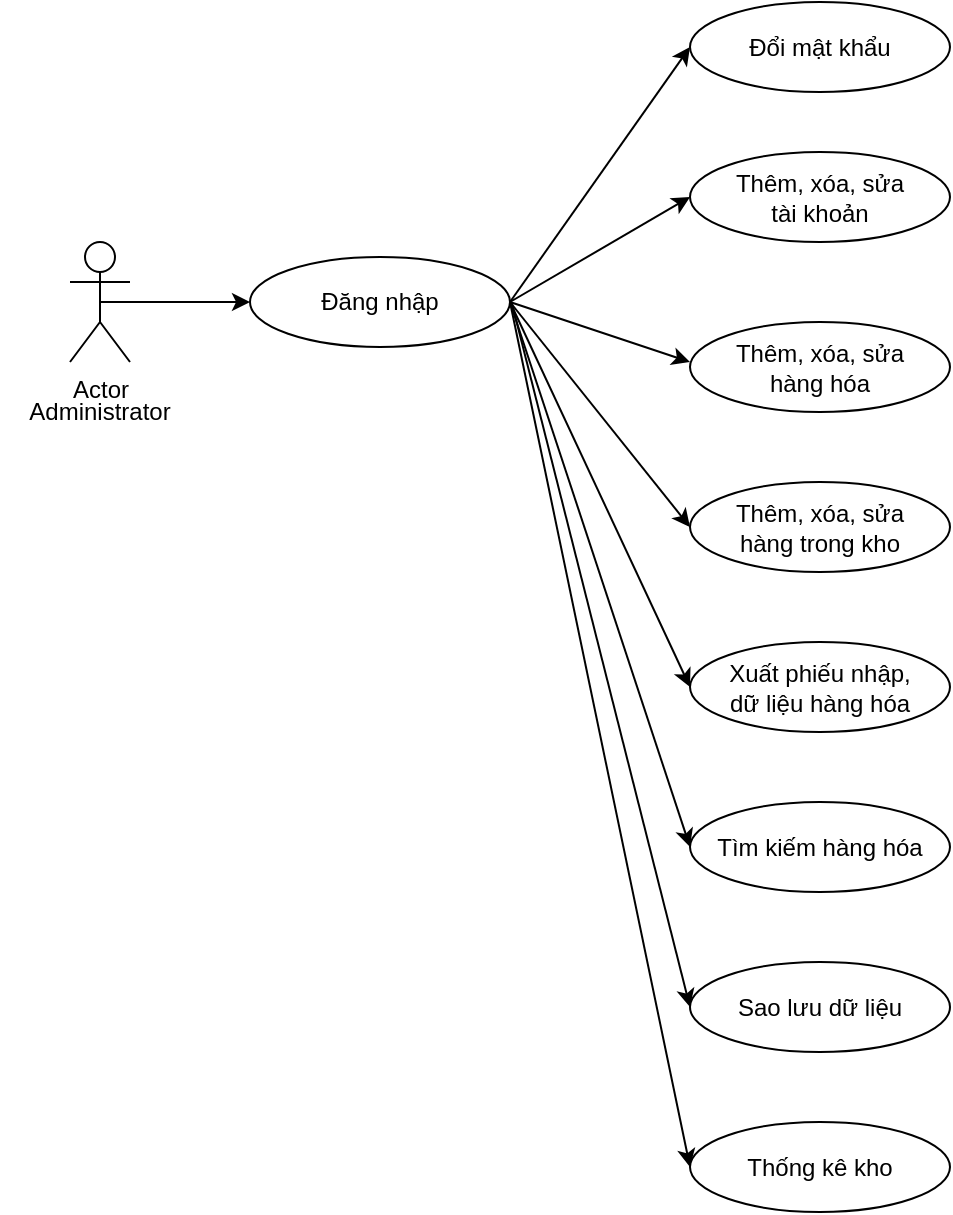 <mxfile version="24.4.3" type="github">
  <diagram id="C5RBs43oDa-KdzZeNtuy" name="Page-1">
    <mxGraphModel dx="1744" dy="946" grid="1" gridSize="10" guides="1" tooltips="1" connect="1" arrows="1" fold="1" page="1" pageScale="1" pageWidth="827" pageHeight="1169" math="0" shadow="0">
      <root>
        <mxCell id="WIyWlLk6GJQsqaUBKTNV-0" />
        <mxCell id="WIyWlLk6GJQsqaUBKTNV-1" parent="WIyWlLk6GJQsqaUBKTNV-0" />
        <mxCell id="-V9SVFJw8tuHf5zpe-CK-1" style="edgeStyle=orthogonalEdgeStyle;rounded=0;orthogonalLoop=1;jettySize=auto;html=1;exitX=0.5;exitY=0.5;exitDx=0;exitDy=0;exitPerimeter=0;" edge="1" parent="WIyWlLk6GJQsqaUBKTNV-1" source="-V9SVFJw8tuHf5zpe-CK-0">
          <mxGeometry relative="1" as="geometry">
            <mxPoint x="220" y="270" as="targetPoint" />
          </mxGeometry>
        </mxCell>
        <UserObject label="Actor" tooltip="" id="-V9SVFJw8tuHf5zpe-CK-0">
          <mxCell style="shape=umlActor;verticalLabelPosition=bottom;verticalAlign=top;html=1;outlineConnect=0;direction=east;fontFamily=Helvetica;labelPadding=0;" vertex="1" parent="WIyWlLk6GJQsqaUBKTNV-1">
            <mxGeometry x="130" y="240" width="30" height="60" as="geometry" />
          </mxCell>
        </UserObject>
        <mxCell id="-V9SVFJw8tuHf5zpe-CK-2" value="Administrator" style="text;html=1;align=center;verticalAlign=middle;whiteSpace=wrap;rounded=0;" vertex="1" parent="WIyWlLk6GJQsqaUBKTNV-1">
          <mxGeometry x="95" y="310" width="100" height="30" as="geometry" />
        </mxCell>
        <mxCell id="-V9SVFJw8tuHf5zpe-CK-3" value="" style="ellipse;whiteSpace=wrap;html=1;" vertex="1" parent="WIyWlLk6GJQsqaUBKTNV-1">
          <mxGeometry x="220" y="247.5" width="130" height="45" as="geometry" />
        </mxCell>
        <mxCell id="-V9SVFJw8tuHf5zpe-CK-4" value="Đăng nhập" style="text;html=1;align=center;verticalAlign=middle;whiteSpace=wrap;rounded=0;" vertex="1" parent="WIyWlLk6GJQsqaUBKTNV-1">
          <mxGeometry x="225" y="255" width="120" height="30" as="geometry" />
        </mxCell>
        <mxCell id="-V9SVFJw8tuHf5zpe-CK-5" value="" style="endArrow=classic;html=1;rounded=0;exitX=1;exitY=0.5;exitDx=0;exitDy=0;entryX=0;entryY=0.5;entryDx=0;entryDy=0;" edge="1" parent="WIyWlLk6GJQsqaUBKTNV-1" source="-V9SVFJw8tuHf5zpe-CK-3" target="-V9SVFJw8tuHf5zpe-CK-6">
          <mxGeometry width="50" height="50" relative="1" as="geometry">
            <mxPoint x="390" y="280" as="sourcePoint" />
            <mxPoint x="410" y="220" as="targetPoint" />
          </mxGeometry>
        </mxCell>
        <mxCell id="-V9SVFJw8tuHf5zpe-CK-6" value="" style="ellipse;whiteSpace=wrap;html=1;" vertex="1" parent="WIyWlLk6GJQsqaUBKTNV-1">
          <mxGeometry x="440" y="120" width="130" height="45" as="geometry" />
        </mxCell>
        <mxCell id="-V9SVFJw8tuHf5zpe-CK-7" value="Đổi mật khẩu" style="text;html=1;align=center;verticalAlign=middle;whiteSpace=wrap;rounded=0;" vertex="1" parent="WIyWlLk6GJQsqaUBKTNV-1">
          <mxGeometry x="445" y="127.5" width="120" height="30" as="geometry" />
        </mxCell>
        <mxCell id="-V9SVFJw8tuHf5zpe-CK-9" value="" style="ellipse;whiteSpace=wrap;html=1;" vertex="1" parent="WIyWlLk6GJQsqaUBKTNV-1">
          <mxGeometry x="440" y="195" width="130" height="45" as="geometry" />
        </mxCell>
        <mxCell id="-V9SVFJw8tuHf5zpe-CK-10" value="Thêm, xóa, sửa&lt;div&gt;tài khoản&lt;/div&gt;" style="text;html=1;align=center;verticalAlign=middle;whiteSpace=wrap;rounded=0;" vertex="1" parent="WIyWlLk6GJQsqaUBKTNV-1">
          <mxGeometry x="445" y="202.5" width="120" height="30" as="geometry" />
        </mxCell>
        <mxCell id="-V9SVFJw8tuHf5zpe-CK-11" value="" style="ellipse;whiteSpace=wrap;html=1;" vertex="1" parent="WIyWlLk6GJQsqaUBKTNV-1">
          <mxGeometry x="440" y="280" width="130" height="45" as="geometry" />
        </mxCell>
        <mxCell id="-V9SVFJw8tuHf5zpe-CK-12" value="Thêm, xóa, sửa&lt;div&gt;hàng hóa&lt;/div&gt;" style="text;html=1;align=center;verticalAlign=middle;whiteSpace=wrap;rounded=0;" vertex="1" parent="WIyWlLk6GJQsqaUBKTNV-1">
          <mxGeometry x="445" y="287.5" width="120" height="30" as="geometry" />
        </mxCell>
        <mxCell id="-V9SVFJw8tuHf5zpe-CK-13" value="" style="ellipse;whiteSpace=wrap;html=1;" vertex="1" parent="WIyWlLk6GJQsqaUBKTNV-1">
          <mxGeometry x="440" y="360" width="130" height="45" as="geometry" />
        </mxCell>
        <mxCell id="-V9SVFJw8tuHf5zpe-CK-14" value="Thêm, xóa, sửa&lt;div&gt;hàng trong kho&lt;/div&gt;" style="text;html=1;align=center;verticalAlign=middle;whiteSpace=wrap;rounded=0;" vertex="1" parent="WIyWlLk6GJQsqaUBKTNV-1">
          <mxGeometry x="445" y="367.5" width="120" height="30" as="geometry" />
        </mxCell>
        <mxCell id="-V9SVFJw8tuHf5zpe-CK-15" value="" style="ellipse;whiteSpace=wrap;html=1;" vertex="1" parent="WIyWlLk6GJQsqaUBKTNV-1">
          <mxGeometry x="440" y="440" width="130" height="45" as="geometry" />
        </mxCell>
        <mxCell id="-V9SVFJw8tuHf5zpe-CK-16" value="Xuất phiếu nhập,&lt;div&gt;dữ liệu hàng hóa&lt;/div&gt;" style="text;html=1;align=center;verticalAlign=middle;whiteSpace=wrap;rounded=0;" vertex="1" parent="WIyWlLk6GJQsqaUBKTNV-1">
          <mxGeometry x="445" y="447.5" width="120" height="30" as="geometry" />
        </mxCell>
        <mxCell id="-V9SVFJw8tuHf5zpe-CK-17" value="" style="ellipse;whiteSpace=wrap;html=1;" vertex="1" parent="WIyWlLk6GJQsqaUBKTNV-1">
          <mxGeometry x="440" y="520" width="130" height="45" as="geometry" />
        </mxCell>
        <mxCell id="-V9SVFJw8tuHf5zpe-CK-18" value="Tìm kiếm hàng hóa" style="text;html=1;align=center;verticalAlign=middle;whiteSpace=wrap;rounded=0;" vertex="1" parent="WIyWlLk6GJQsqaUBKTNV-1">
          <mxGeometry x="445" y="527.5" width="120" height="30" as="geometry" />
        </mxCell>
        <mxCell id="-V9SVFJw8tuHf5zpe-CK-19" value="" style="ellipse;whiteSpace=wrap;html=1;" vertex="1" parent="WIyWlLk6GJQsqaUBKTNV-1">
          <mxGeometry x="440" y="600" width="130" height="45" as="geometry" />
        </mxCell>
        <mxCell id="-V9SVFJw8tuHf5zpe-CK-20" value="Sao lưu dữ liệu" style="text;html=1;align=center;verticalAlign=middle;whiteSpace=wrap;rounded=0;" vertex="1" parent="WIyWlLk6GJQsqaUBKTNV-1">
          <mxGeometry x="445" y="607.5" width="120" height="30" as="geometry" />
        </mxCell>
        <mxCell id="-V9SVFJw8tuHf5zpe-CK-21" value="" style="ellipse;whiteSpace=wrap;html=1;" vertex="1" parent="WIyWlLk6GJQsqaUBKTNV-1">
          <mxGeometry x="440" y="680" width="130" height="45" as="geometry" />
        </mxCell>
        <mxCell id="-V9SVFJw8tuHf5zpe-CK-22" value="Thống kê kho" style="text;html=1;align=center;verticalAlign=middle;whiteSpace=wrap;rounded=0;" vertex="1" parent="WIyWlLk6GJQsqaUBKTNV-1">
          <mxGeometry x="445" y="687.5" width="120" height="30" as="geometry" />
        </mxCell>
        <mxCell id="-V9SVFJw8tuHf5zpe-CK-23" value="" style="endArrow=classic;html=1;rounded=0;entryX=0;entryY=0.5;entryDx=0;entryDy=0;exitX=1;exitY=0.5;exitDx=0;exitDy=0;" edge="1" parent="WIyWlLk6GJQsqaUBKTNV-1" source="-V9SVFJw8tuHf5zpe-CK-3" target="-V9SVFJw8tuHf5zpe-CK-13">
          <mxGeometry width="50" height="50" relative="1" as="geometry">
            <mxPoint x="390" y="350" as="sourcePoint" />
            <mxPoint x="440" y="300" as="targetPoint" />
          </mxGeometry>
        </mxCell>
        <mxCell id="-V9SVFJw8tuHf5zpe-CK-24" value="" style="endArrow=classic;html=1;rounded=0;exitX=1;exitY=0.5;exitDx=0;exitDy=0;" edge="1" parent="WIyWlLk6GJQsqaUBKTNV-1" source="-V9SVFJw8tuHf5zpe-CK-3">
          <mxGeometry width="50" height="50" relative="1" as="geometry">
            <mxPoint x="390" y="350" as="sourcePoint" />
            <mxPoint x="440" y="300" as="targetPoint" />
          </mxGeometry>
        </mxCell>
        <mxCell id="-V9SVFJw8tuHf5zpe-CK-25" value="" style="endArrow=classic;html=1;rounded=0;exitX=1;exitY=0.5;exitDx=0;exitDy=0;entryX=0;entryY=0.5;entryDx=0;entryDy=0;" edge="1" parent="WIyWlLk6GJQsqaUBKTNV-1" source="-V9SVFJw8tuHf5zpe-CK-3" target="-V9SVFJw8tuHf5zpe-CK-9">
          <mxGeometry width="50" height="50" relative="1" as="geometry">
            <mxPoint x="390" y="350" as="sourcePoint" />
            <mxPoint x="440" y="300" as="targetPoint" />
          </mxGeometry>
        </mxCell>
        <mxCell id="-V9SVFJw8tuHf5zpe-CK-26" value="" style="endArrow=classic;html=1;rounded=0;entryX=0;entryY=0.5;entryDx=0;entryDy=0;exitX=1;exitY=0.5;exitDx=0;exitDy=0;" edge="1" parent="WIyWlLk6GJQsqaUBKTNV-1" source="-V9SVFJw8tuHf5zpe-CK-3" target="-V9SVFJw8tuHf5zpe-CK-15">
          <mxGeometry width="50" height="50" relative="1" as="geometry">
            <mxPoint x="280" y="370" as="sourcePoint" />
            <mxPoint x="330" y="320" as="targetPoint" />
          </mxGeometry>
        </mxCell>
        <mxCell id="-V9SVFJw8tuHf5zpe-CK-27" value="" style="endArrow=classic;html=1;rounded=0;entryX=0;entryY=0.5;entryDx=0;entryDy=0;exitX=1;exitY=0.5;exitDx=0;exitDy=0;" edge="1" parent="WIyWlLk6GJQsqaUBKTNV-1" source="-V9SVFJw8tuHf5zpe-CK-3" target="-V9SVFJw8tuHf5zpe-CK-17">
          <mxGeometry width="50" height="50" relative="1" as="geometry">
            <mxPoint x="320" y="400" as="sourcePoint" />
            <mxPoint x="370" y="350" as="targetPoint" />
          </mxGeometry>
        </mxCell>
        <mxCell id="-V9SVFJw8tuHf5zpe-CK-28" value="" style="endArrow=classic;html=1;rounded=0;entryX=0;entryY=0.5;entryDx=0;entryDy=0;exitX=1.007;exitY=0.51;exitDx=0;exitDy=0;exitPerimeter=0;" edge="1" parent="WIyWlLk6GJQsqaUBKTNV-1" source="-V9SVFJw8tuHf5zpe-CK-3" target="-V9SVFJw8tuHf5zpe-CK-19">
          <mxGeometry width="50" height="50" relative="1" as="geometry">
            <mxPoint x="320" y="490" as="sourcePoint" />
            <mxPoint x="370" y="440" as="targetPoint" />
          </mxGeometry>
        </mxCell>
        <mxCell id="-V9SVFJw8tuHf5zpe-CK-29" value="" style="endArrow=classic;html=1;rounded=0;entryX=0;entryY=0.5;entryDx=0;entryDy=0;" edge="1" parent="WIyWlLk6GJQsqaUBKTNV-1" target="-V9SVFJw8tuHf5zpe-CK-21">
          <mxGeometry width="50" height="50" relative="1" as="geometry">
            <mxPoint x="350" y="270" as="sourcePoint" />
            <mxPoint x="370" y="440" as="targetPoint" />
          </mxGeometry>
        </mxCell>
      </root>
    </mxGraphModel>
  </diagram>
</mxfile>
